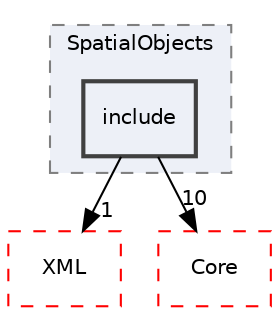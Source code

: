 digraph "include"
{
 // LATEX_PDF_SIZE
  edge [fontname="Helvetica",fontsize="10",labelfontname="Helvetica",labelfontsize="10"];
  node [fontname="Helvetica",fontsize="10",shape=record];
  compound=true
  subgraph clusterdir_64ba584781f5c14f6cdf01fafe0cbe34 {
    graph [ bgcolor="#edf0f7", pencolor="grey50", style="filled,dashed,", label="SpatialObjects", fontname="Helvetica", fontsize="10", URL="dir_64ba584781f5c14f6cdf01fafe0cbe34.html"]
  dir_6774bb5f91ac2e61ecba909cfa5758f3 [shape=box, label="include", style="filled,bold,", fillcolor="#edf0f7", color="grey25", URL="dir_6774bb5f91ac2e61ecba909cfa5758f3.html"];
  }
  dir_0272cbd4f58880fdc765639760c20254 [shape=box, label="XML", style="dashed,", fillcolor="#edf0f7", color="red", URL="dir_0272cbd4f58880fdc765639760c20254.html"];
  dir_cac7f9cecb9aa42a0bd05452dddd8a21 [shape=box, label="Core", style="dashed,", fillcolor="#edf0f7", color="red", URL="dir_cac7f9cecb9aa42a0bd05452dddd8a21.html"];
  dir_6774bb5f91ac2e61ecba909cfa5758f3->dir_0272cbd4f58880fdc765639760c20254 [headlabel="1", labeldistance=1.5 headhref="dir_000140_000247.html"];
  dir_6774bb5f91ac2e61ecba909cfa5758f3->dir_cac7f9cecb9aa42a0bd05452dddd8a21 [headlabel="10", labeldistance=1.5 headhref="dir_000140_000014.html"];
}
